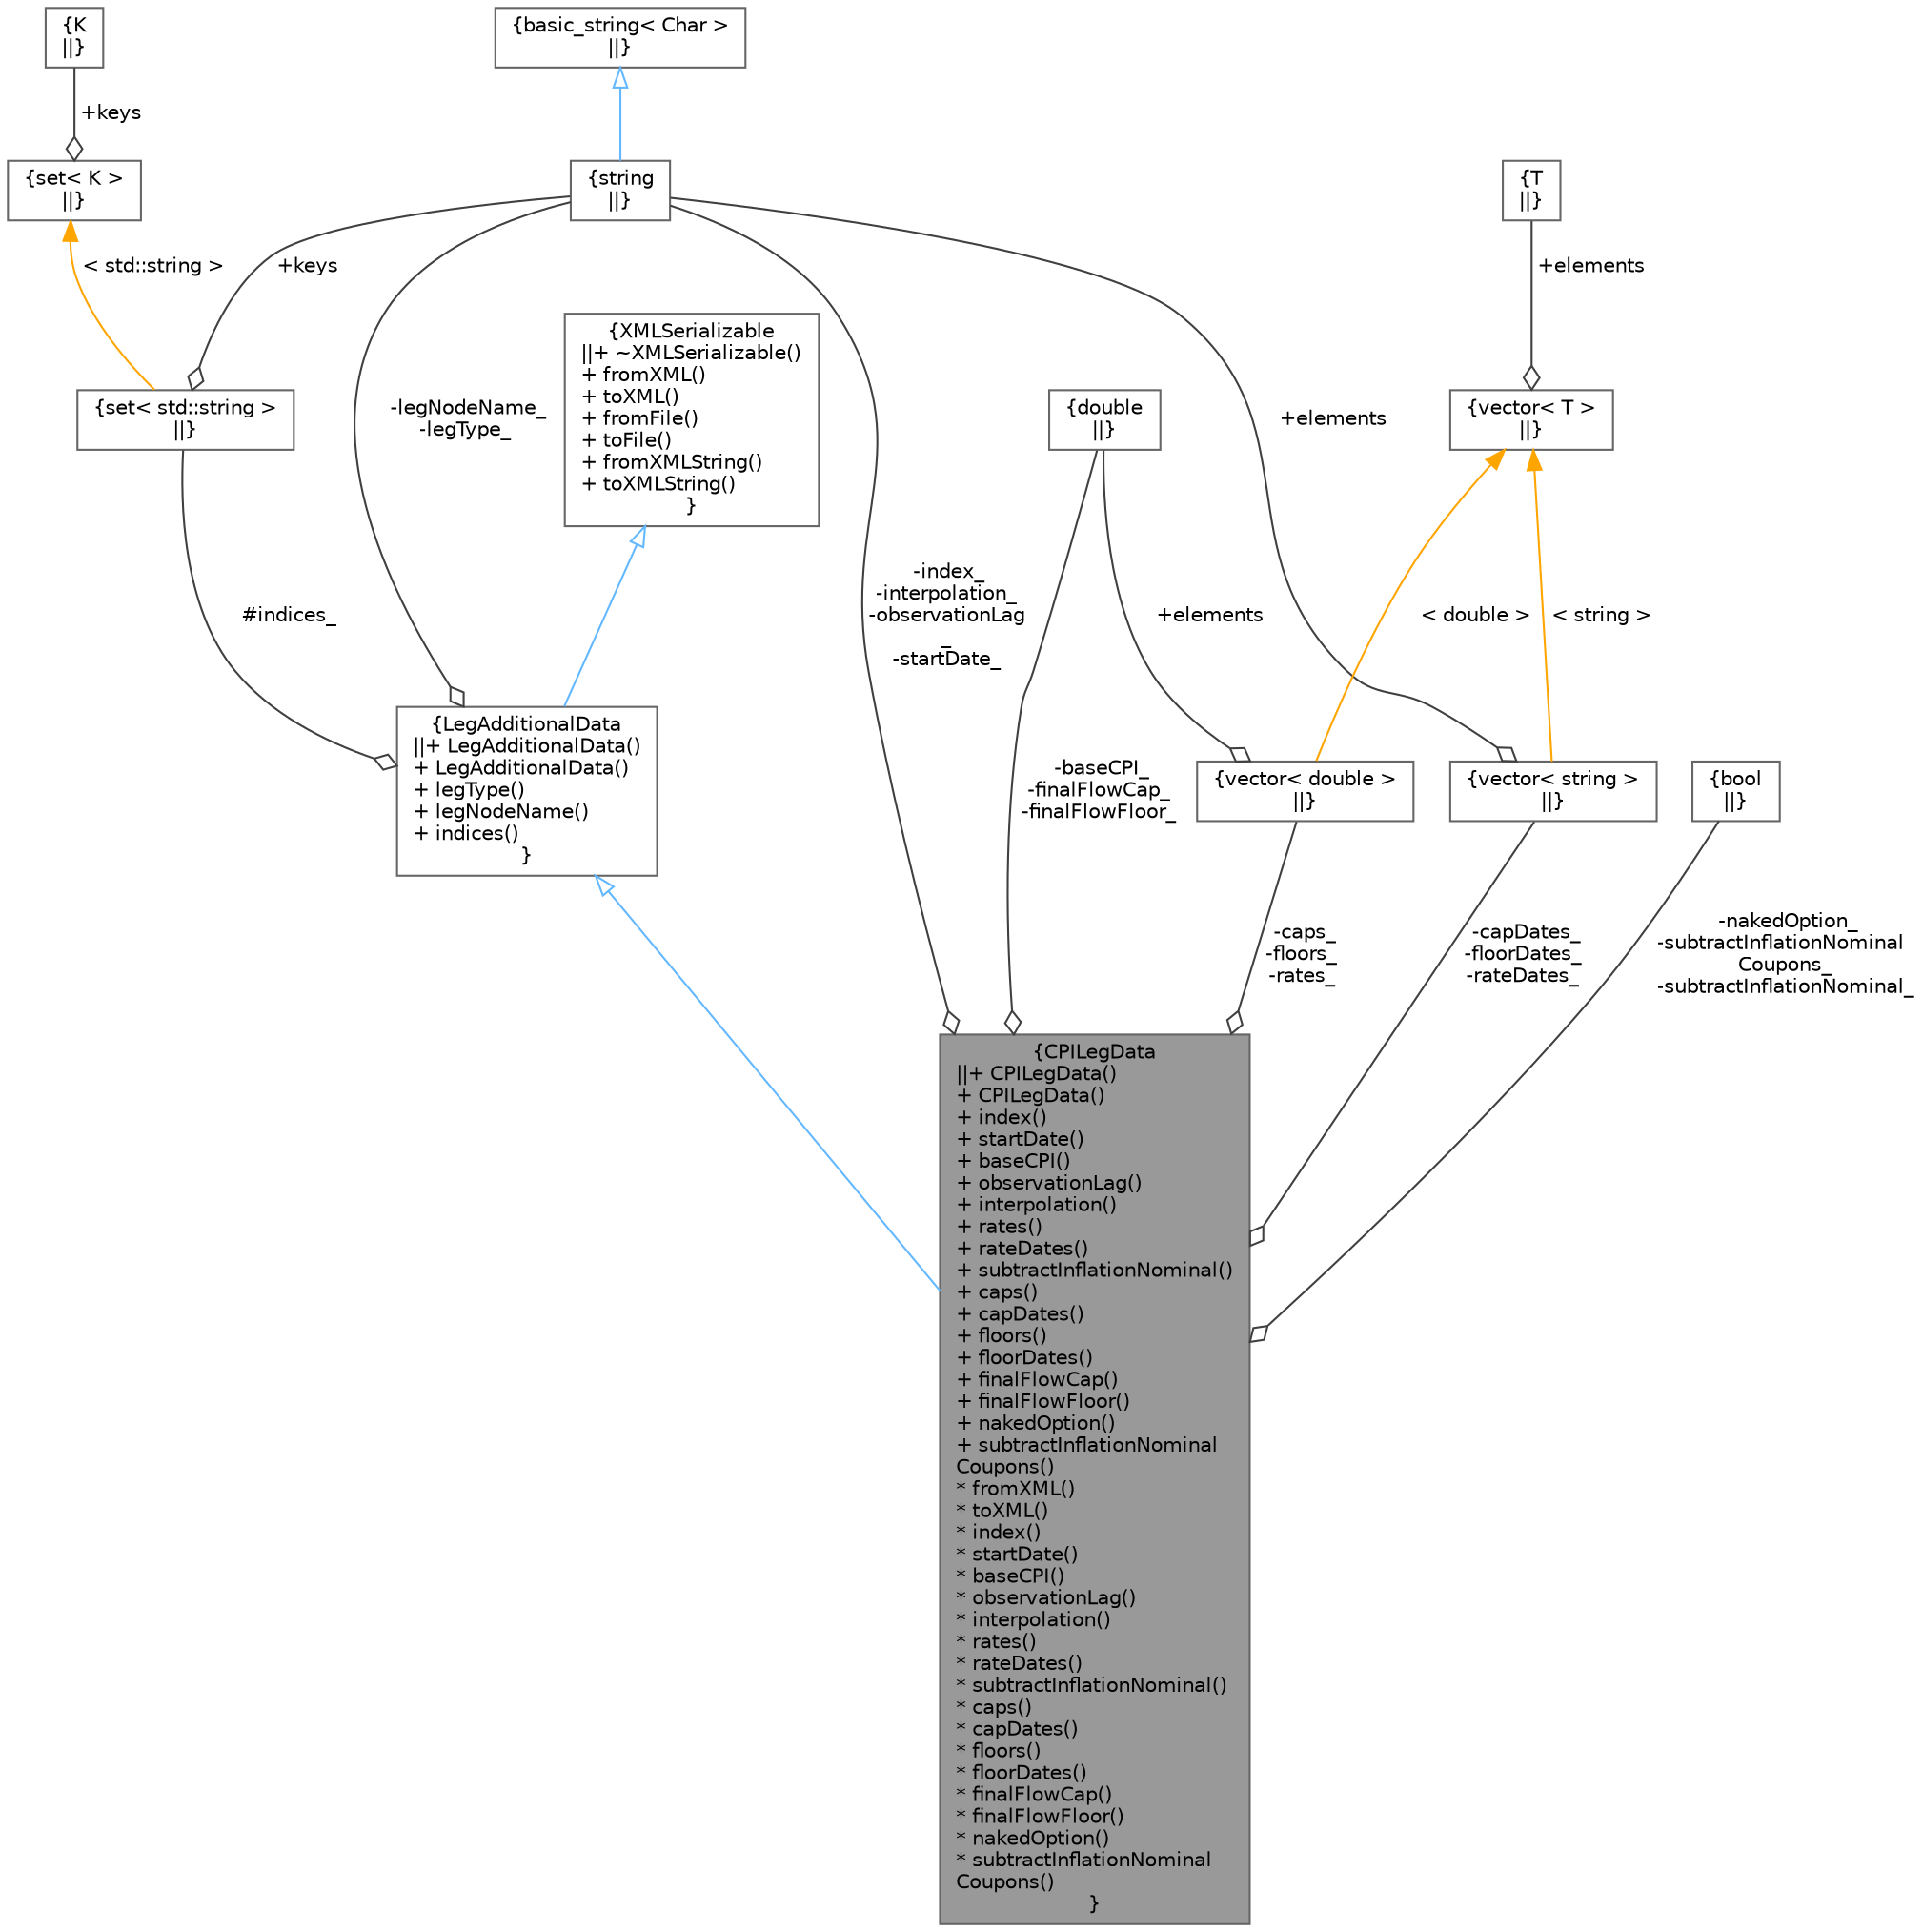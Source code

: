 digraph "CPILegData"
{
 // INTERACTIVE_SVG=YES
 // LATEX_PDF_SIZE
  bgcolor="transparent";
  edge [fontname=Helvetica,fontsize=10,labelfontname=Helvetica,labelfontsize=10];
  node [fontname=Helvetica,fontsize=10,shape=box,height=0.2,width=0.4];
  Node1 [label="{CPILegData\n||+ CPILegData()\l+ CPILegData()\l+ index()\l+ startDate()\l+ baseCPI()\l+ observationLag()\l+ interpolation()\l+ rates()\l+ rateDates()\l+ subtractInflationNominal()\l+ caps()\l+ capDates()\l+ floors()\l+ floorDates()\l+ finalFlowCap()\l+ finalFlowFloor()\l+ nakedOption()\l+ subtractInflationNominal\lCoupons()\l* fromXML()\l* toXML()\l* index()\l* startDate()\l* baseCPI()\l* observationLag()\l* interpolation()\l* rates()\l* rateDates()\l* subtractInflationNominal()\l* caps()\l* capDates()\l* floors()\l* floorDates()\l* finalFlowCap()\l* finalFlowFloor()\l* nakedOption()\l* subtractInflationNominal\lCoupons()\l}",height=0.2,width=0.4,color="gray40", fillcolor="grey60", style="filled", fontcolor="black",tooltip="Serializable CPI Leg Data."];
  Node2 -> Node1 [dir="back",color="steelblue1",style="solid",arrowtail="onormal"];
  Node2 [label="{LegAdditionalData\n||+ LegAdditionalData()\l+ LegAdditionalData()\l+ legType()\l+ legNodeName()\l+ indices()\l}",height=0.2,width=0.4,color="gray40", fillcolor="white", style="filled",URL="$classore_1_1data_1_1_leg_additional_data.html",tooltip="Serializable Additional Leg Data."];
  Node3 -> Node2 [dir="back",color="steelblue1",style="solid",arrowtail="onormal"];
  Node3 [label="{XMLSerializable\n||+ ~XMLSerializable()\l+ fromXML()\l+ toXML()\l+ fromFile()\l+ toFile()\l+ fromXMLString()\l+ toXMLString()\l}",height=0.2,width=0.4,color="gray40", fillcolor="white", style="filled",URL="$classore_1_1data_1_1_x_m_l_serializable.html",tooltip="Base class for all serializable classes."];
  Node4 -> Node2 [color="grey25",style="solid",label=" #indices_" ,arrowhead="odiamond"];
  Node4 [label="{set\< std::string \>\n||}",height=0.2,width=0.4,color="gray40", fillcolor="white", style="filled",tooltip=" "];
  Node5 -> Node4 [color="grey25",style="solid",label=" +keys" ,arrowhead="odiamond"];
  Node5 [label="{string\n||}",height=0.2,width=0.4,color="gray40", fillcolor="white", style="filled",tooltip=" "];
  Node6 -> Node5 [dir="back",color="steelblue1",style="solid",arrowtail="onormal"];
  Node6 [label="{basic_string\< Char \>\n||}",height=0.2,width=0.4,color="gray40", fillcolor="white", style="filled",tooltip=" "];
  Node7 -> Node4 [dir="back",color="orange",style="solid",label=" \< std::string \>" ];
  Node7 [label="{set\< K \>\n||}",height=0.2,width=0.4,color="gray40", fillcolor="white", style="filled",tooltip=" "];
  Node8 -> Node7 [color="grey25",style="solid",label=" +keys" ,arrowhead="odiamond"];
  Node8 [label="{K\n||}",height=0.2,width=0.4,color="gray40", fillcolor="white", style="filled",tooltip=" "];
  Node5 -> Node2 [color="grey25",style="solid",label=" -legNodeName_\n-legType_" ,arrowhead="odiamond"];
  Node5 -> Node1 [color="grey25",style="solid",label=" -index_\n-interpolation_\n-observationLag\l_\n-startDate_" ,arrowhead="odiamond"];
  Node9 -> Node1 [color="grey25",style="solid",label=" -baseCPI_\n-finalFlowCap_\n-finalFlowFloor_" ,arrowhead="odiamond"];
  Node9 [label="{double\n||}",height=0.2,width=0.4,color="gray40", fillcolor="white", style="filled",tooltip=" "];
  Node10 -> Node1 [color="grey25",style="solid",label=" -caps_\n-floors_\n-rates_" ,arrowhead="odiamond"];
  Node10 [label="{vector\< double \>\n||}",height=0.2,width=0.4,color="gray40", fillcolor="white", style="filled",tooltip=" "];
  Node9 -> Node10 [color="grey25",style="solid",label=" +elements" ,arrowhead="odiamond"];
  Node11 -> Node10 [dir="back",color="orange",style="solid",label=" \< double \>" ];
  Node11 [label="{vector\< T \>\n||}",height=0.2,width=0.4,color="gray40", fillcolor="white", style="filled",tooltip=" "];
  Node12 -> Node11 [color="grey25",style="solid",label=" +elements" ,arrowhead="odiamond"];
  Node12 [label="{T\n||}",height=0.2,width=0.4,color="gray40", fillcolor="white", style="filled",tooltip=" "];
  Node13 -> Node1 [color="grey25",style="solid",label=" -capDates_\n-floorDates_\n-rateDates_" ,arrowhead="odiamond"];
  Node13 [label="{vector\< string \>\n||}",height=0.2,width=0.4,color="gray40", fillcolor="white", style="filled",tooltip=" "];
  Node5 -> Node13 [color="grey25",style="solid",label=" +elements" ,arrowhead="odiamond"];
  Node11 -> Node13 [dir="back",color="orange",style="solid",label=" \< string \>" ];
  Node14 -> Node1 [color="grey25",style="solid",label=" -nakedOption_\n-subtractInflationNominal\lCoupons_\n-subtractInflationNominal_" ,arrowhead="odiamond"];
  Node14 [label="{bool\n||}",height=0.2,width=0.4,color="gray40", fillcolor="white", style="filled",URL="$classbool.html",tooltip=" "];
}
